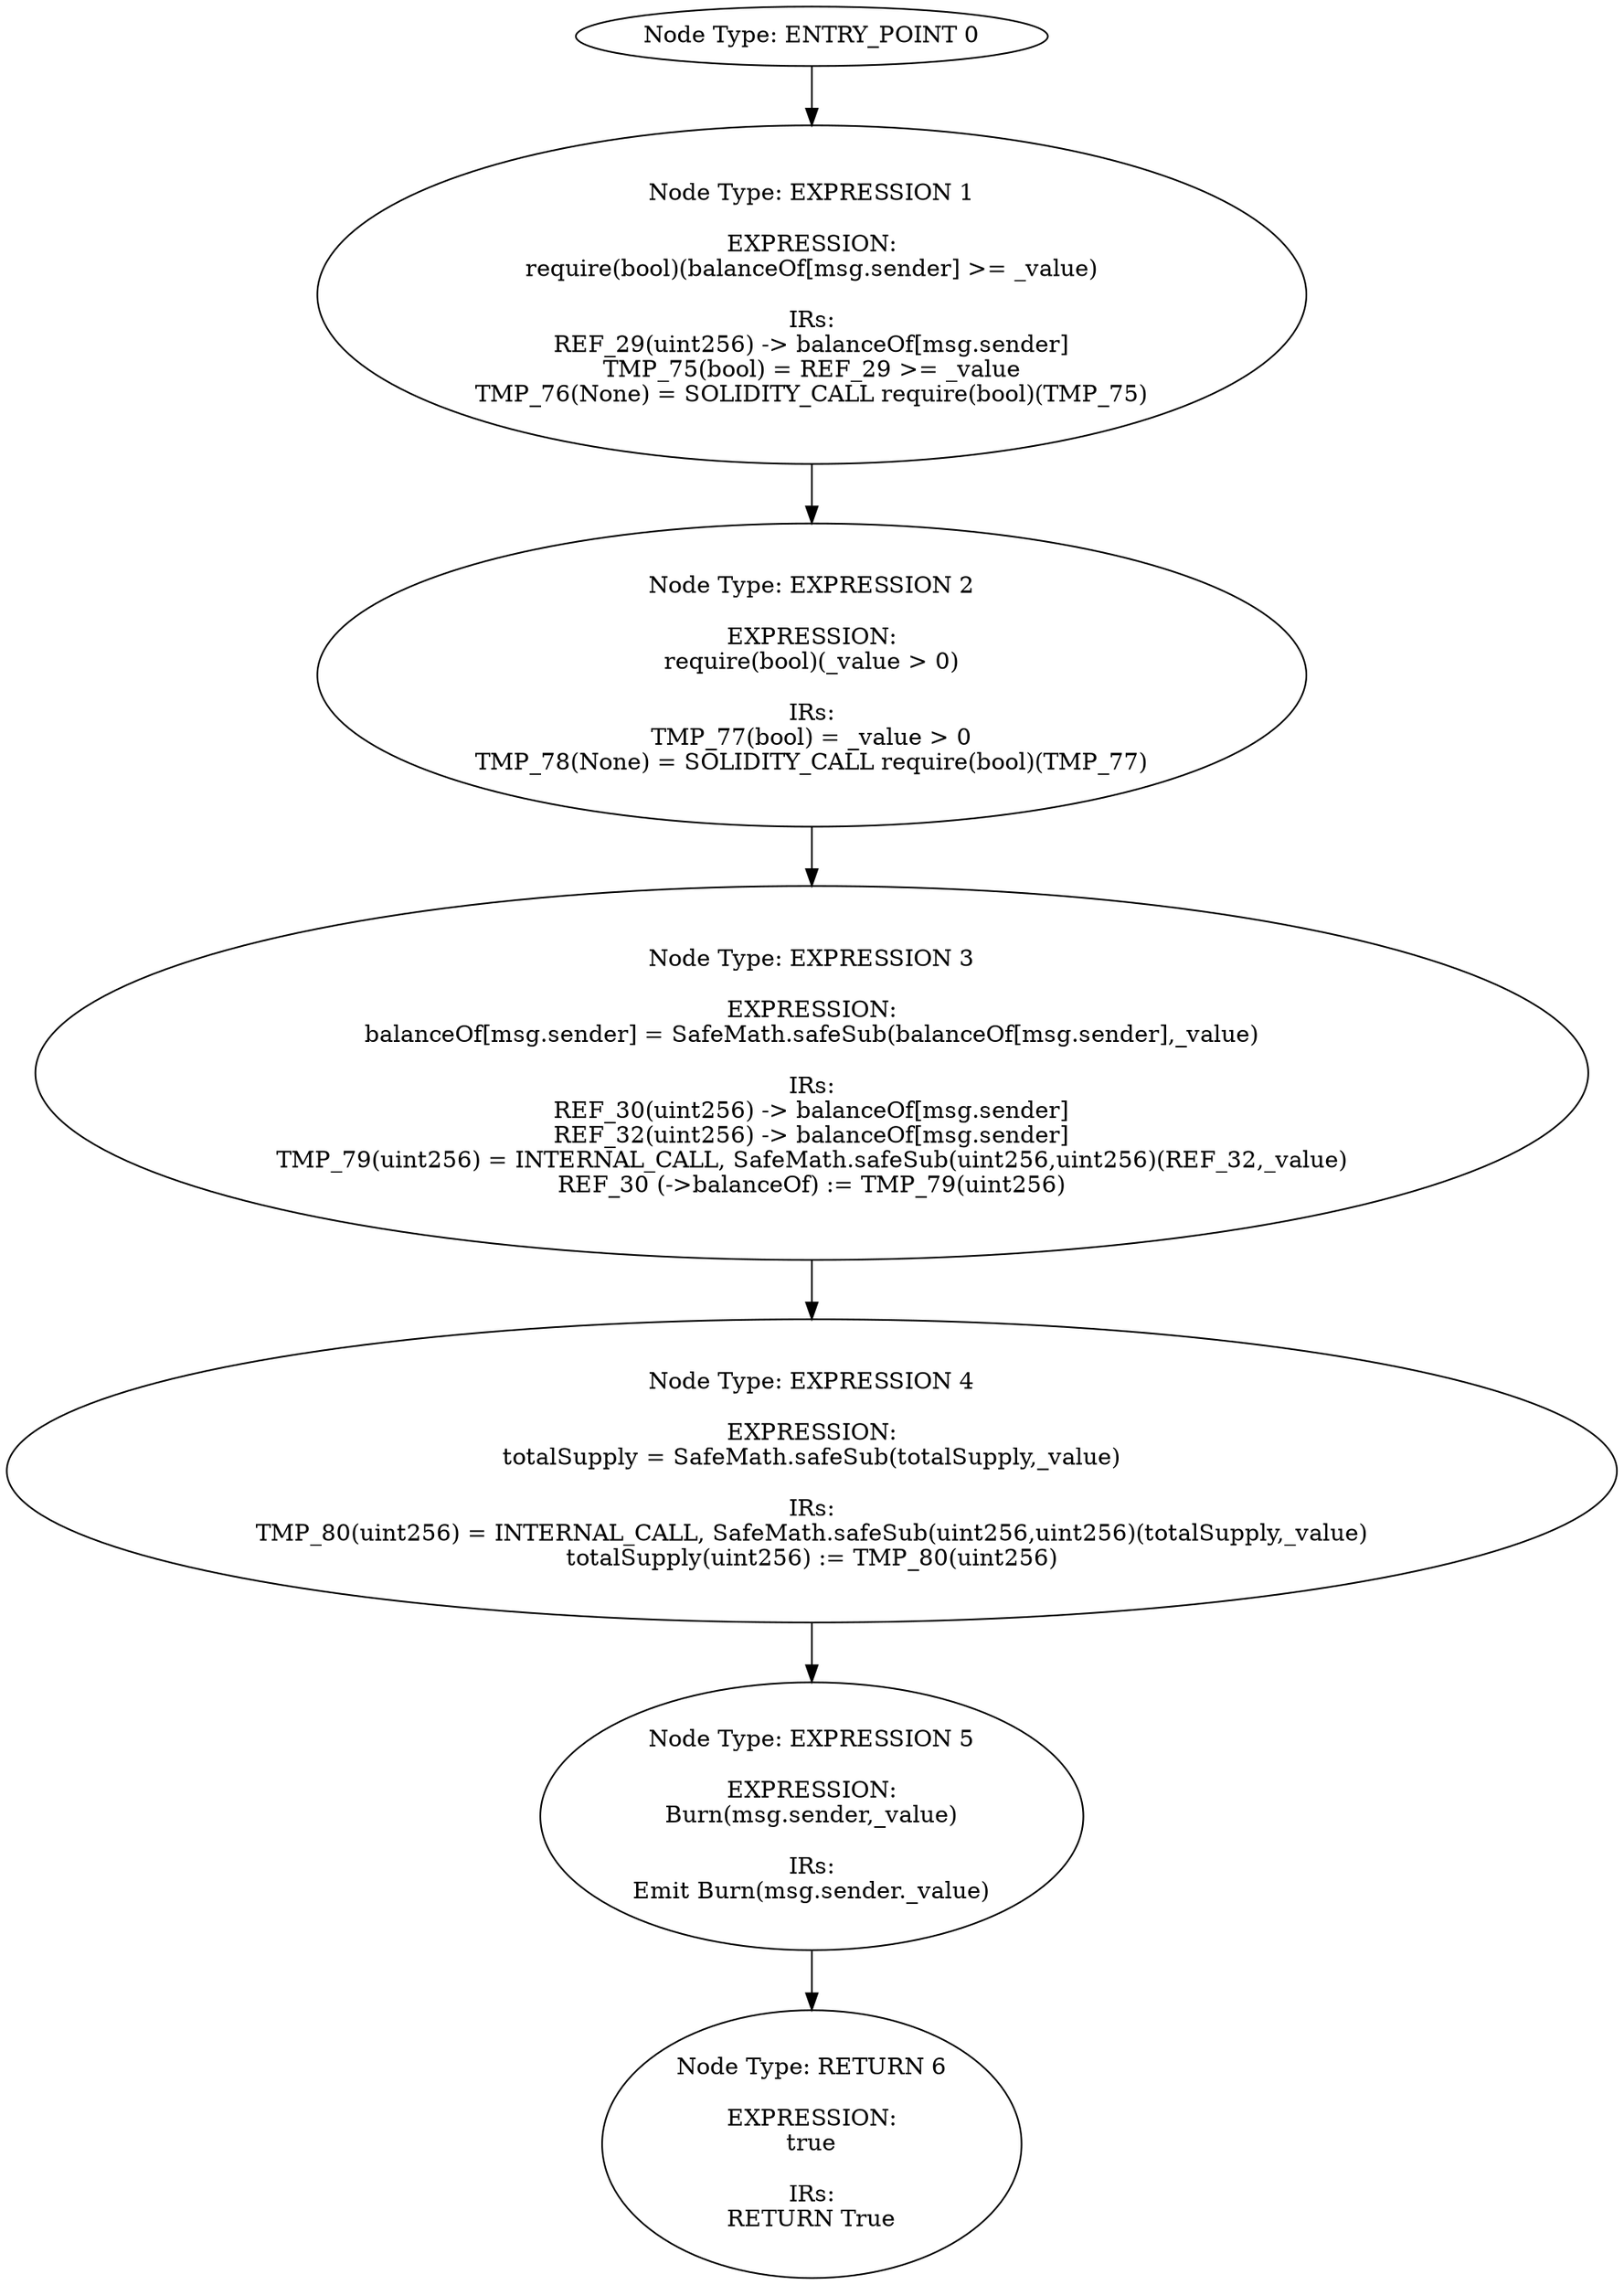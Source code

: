 digraph{
0[label="Node Type: ENTRY_POINT 0
"];
0->1;
1[label="Node Type: EXPRESSION 1

EXPRESSION:
require(bool)(balanceOf[msg.sender] >= _value)

IRs:
REF_29(uint256) -> balanceOf[msg.sender]
TMP_75(bool) = REF_29 >= _value
TMP_76(None) = SOLIDITY_CALL require(bool)(TMP_75)"];
1->2;
2[label="Node Type: EXPRESSION 2

EXPRESSION:
require(bool)(_value > 0)

IRs:
TMP_77(bool) = _value > 0
TMP_78(None) = SOLIDITY_CALL require(bool)(TMP_77)"];
2->3;
3[label="Node Type: EXPRESSION 3

EXPRESSION:
balanceOf[msg.sender] = SafeMath.safeSub(balanceOf[msg.sender],_value)

IRs:
REF_30(uint256) -> balanceOf[msg.sender]
REF_32(uint256) -> balanceOf[msg.sender]
TMP_79(uint256) = INTERNAL_CALL, SafeMath.safeSub(uint256,uint256)(REF_32,_value)
REF_30 (->balanceOf) := TMP_79(uint256)"];
3->4;
4[label="Node Type: EXPRESSION 4

EXPRESSION:
totalSupply = SafeMath.safeSub(totalSupply,_value)

IRs:
TMP_80(uint256) = INTERNAL_CALL, SafeMath.safeSub(uint256,uint256)(totalSupply,_value)
totalSupply(uint256) := TMP_80(uint256)"];
4->5;
5[label="Node Type: EXPRESSION 5

EXPRESSION:
Burn(msg.sender,_value)

IRs:
Emit Burn(msg.sender._value)"];
5->6;
6[label="Node Type: RETURN 6

EXPRESSION:
true

IRs:
RETURN True"];
}
